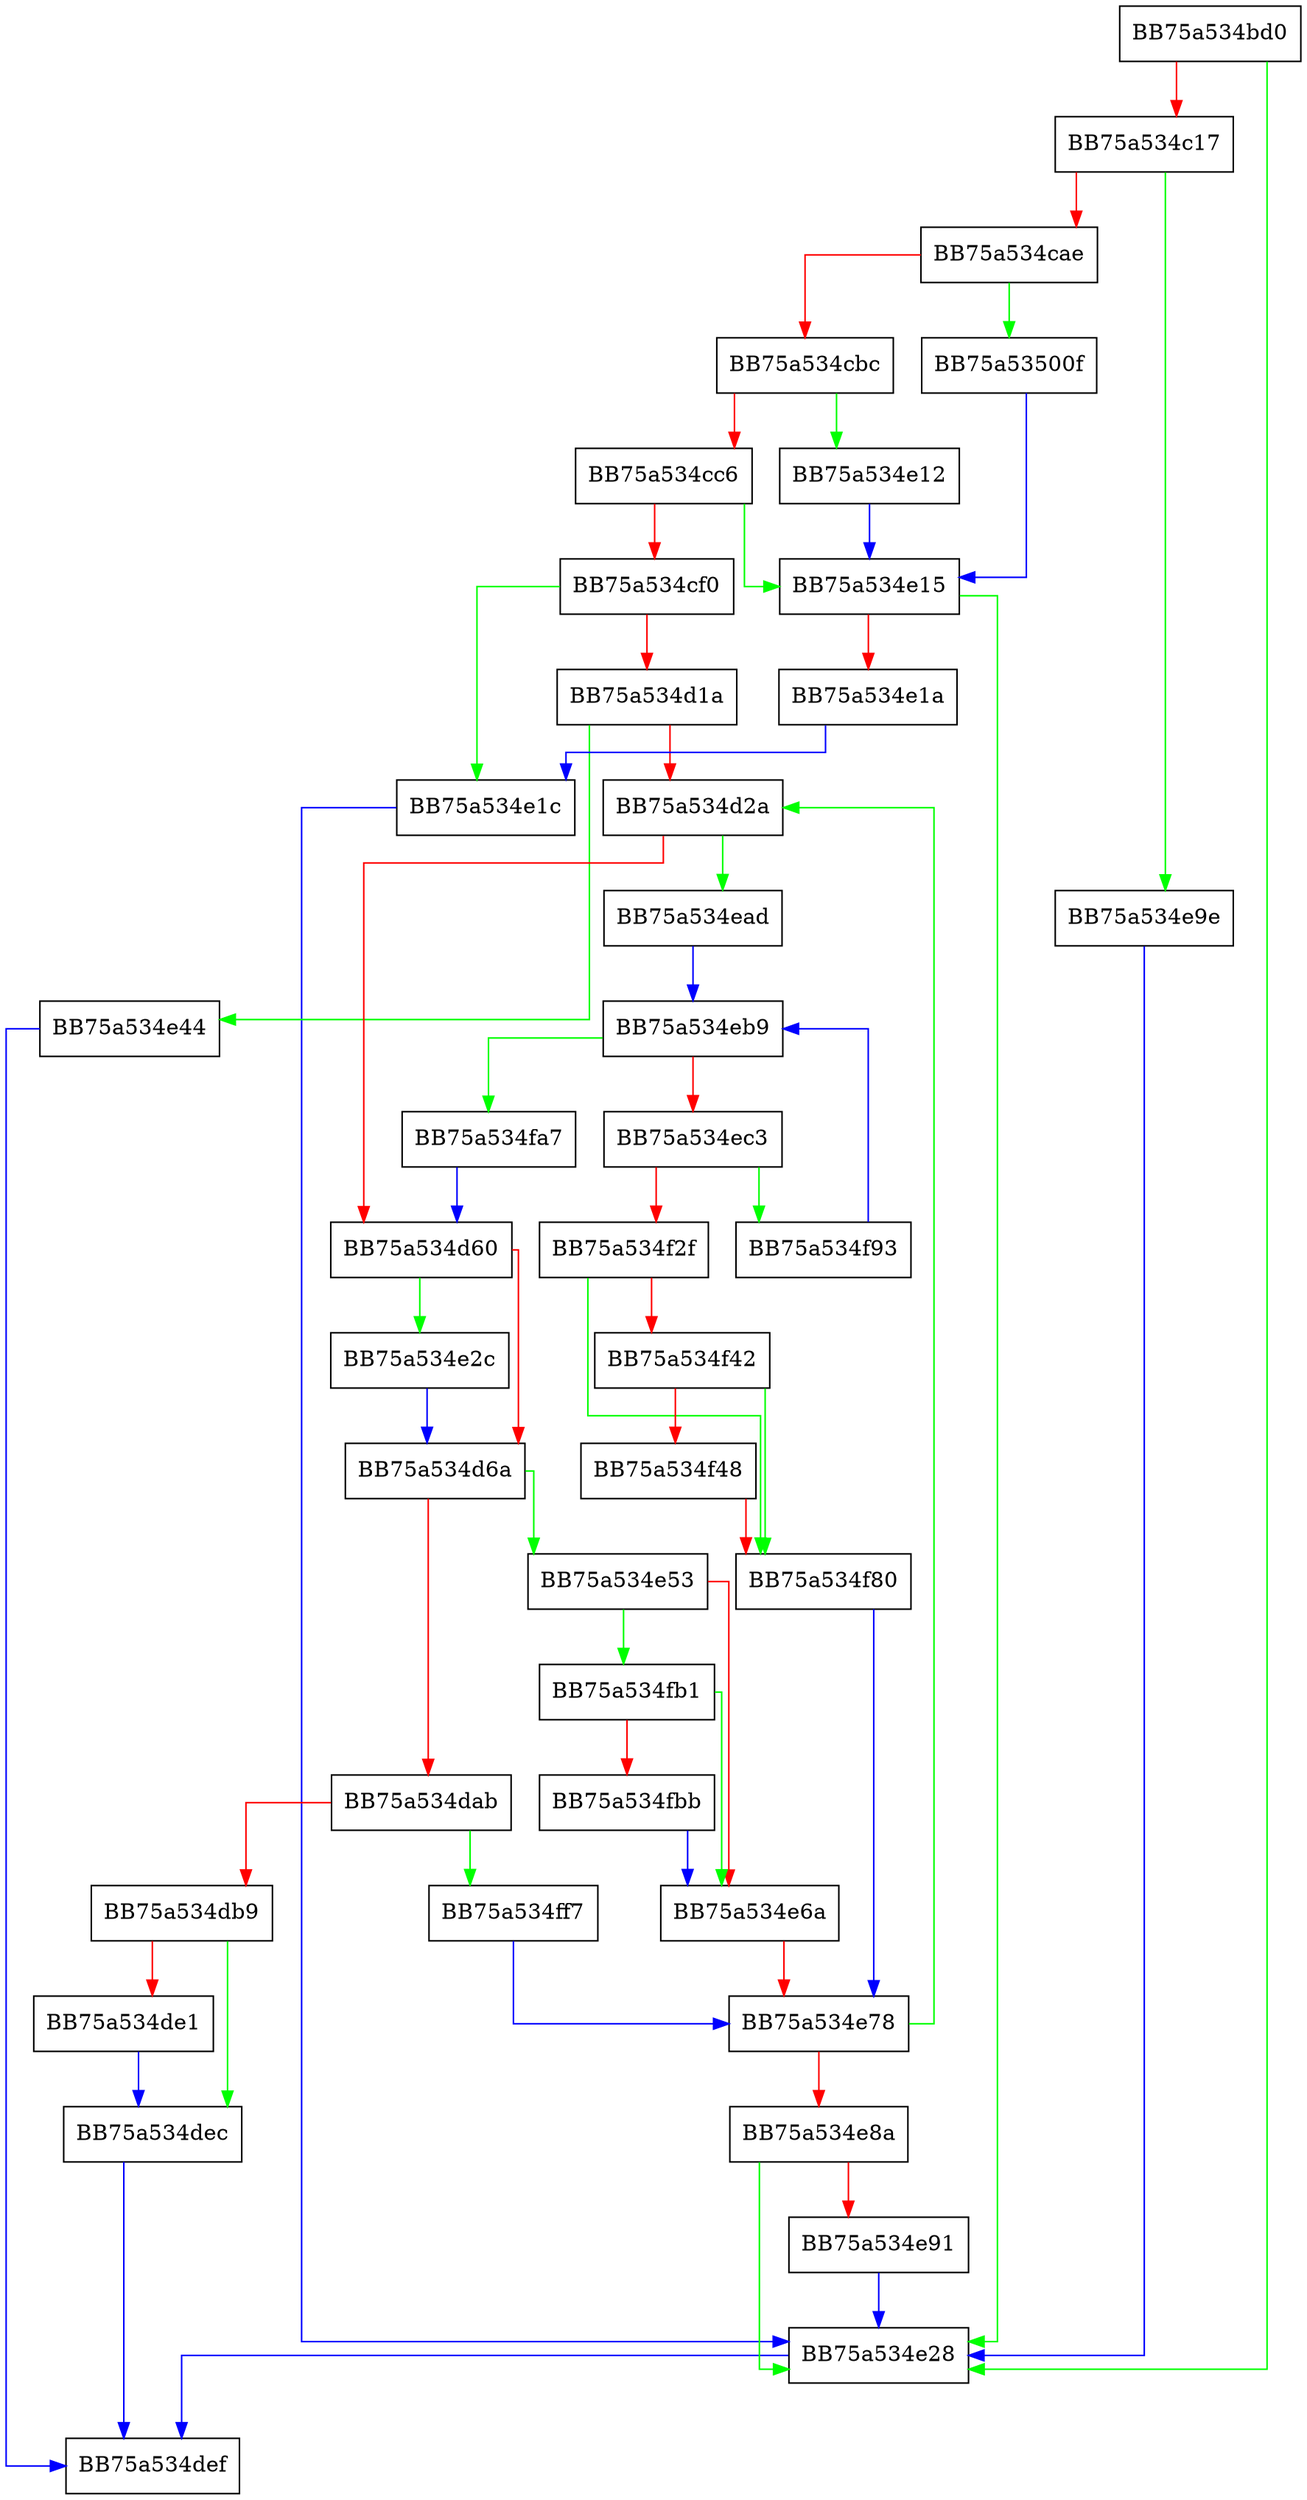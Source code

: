 digraph ValidateLuaTrigger2 {
  node [shape="box"];
  graph [splines=ortho];
  BB75a534bd0 -> BB75a534e28 [color="green"];
  BB75a534bd0 -> BB75a534c17 [color="red"];
  BB75a534c17 -> BB75a534e9e [color="green"];
  BB75a534c17 -> BB75a534cae [color="red"];
  BB75a534cae -> BB75a53500f [color="green"];
  BB75a534cae -> BB75a534cbc [color="red"];
  BB75a534cbc -> BB75a534e12 [color="green"];
  BB75a534cbc -> BB75a534cc6 [color="red"];
  BB75a534cc6 -> BB75a534e15 [color="green"];
  BB75a534cc6 -> BB75a534cf0 [color="red"];
  BB75a534cf0 -> BB75a534e1c [color="green"];
  BB75a534cf0 -> BB75a534d1a [color="red"];
  BB75a534d1a -> BB75a534e44 [color="green"];
  BB75a534d1a -> BB75a534d2a [color="red"];
  BB75a534d2a -> BB75a534ead [color="green"];
  BB75a534d2a -> BB75a534d60 [color="red"];
  BB75a534d60 -> BB75a534e2c [color="green"];
  BB75a534d60 -> BB75a534d6a [color="red"];
  BB75a534d6a -> BB75a534e53 [color="green"];
  BB75a534d6a -> BB75a534dab [color="red"];
  BB75a534dab -> BB75a534ff7 [color="green"];
  BB75a534dab -> BB75a534db9 [color="red"];
  BB75a534db9 -> BB75a534dec [color="green"];
  BB75a534db9 -> BB75a534de1 [color="red"];
  BB75a534de1 -> BB75a534dec [color="blue"];
  BB75a534dec -> BB75a534def [color="blue"];
  BB75a534e12 -> BB75a534e15 [color="blue"];
  BB75a534e15 -> BB75a534e28 [color="green"];
  BB75a534e15 -> BB75a534e1a [color="red"];
  BB75a534e1a -> BB75a534e1c [color="blue"];
  BB75a534e1c -> BB75a534e28 [color="blue"];
  BB75a534e28 -> BB75a534def [color="blue"];
  BB75a534e2c -> BB75a534d6a [color="blue"];
  BB75a534e44 -> BB75a534def [color="blue"];
  BB75a534e53 -> BB75a534fb1 [color="green"];
  BB75a534e53 -> BB75a534e6a [color="red"];
  BB75a534e6a -> BB75a534e78 [color="red"];
  BB75a534e78 -> BB75a534d2a [color="green"];
  BB75a534e78 -> BB75a534e8a [color="red"];
  BB75a534e8a -> BB75a534e28 [color="green"];
  BB75a534e8a -> BB75a534e91 [color="red"];
  BB75a534e91 -> BB75a534e28 [color="blue"];
  BB75a534e9e -> BB75a534e28 [color="blue"];
  BB75a534ead -> BB75a534eb9 [color="blue"];
  BB75a534eb9 -> BB75a534fa7 [color="green"];
  BB75a534eb9 -> BB75a534ec3 [color="red"];
  BB75a534ec3 -> BB75a534f93 [color="green"];
  BB75a534ec3 -> BB75a534f2f [color="red"];
  BB75a534f2f -> BB75a534f80 [color="green"];
  BB75a534f2f -> BB75a534f42 [color="red"];
  BB75a534f42 -> BB75a534f80 [color="green"];
  BB75a534f42 -> BB75a534f48 [color="red"];
  BB75a534f48 -> BB75a534f80 [color="red"];
  BB75a534f80 -> BB75a534e78 [color="blue"];
  BB75a534f93 -> BB75a534eb9 [color="blue"];
  BB75a534fa7 -> BB75a534d60 [color="blue"];
  BB75a534fb1 -> BB75a534e6a [color="green"];
  BB75a534fb1 -> BB75a534fbb [color="red"];
  BB75a534fbb -> BB75a534e6a [color="blue"];
  BB75a534ff7 -> BB75a534e78 [color="blue"];
  BB75a53500f -> BB75a534e15 [color="blue"];
}
